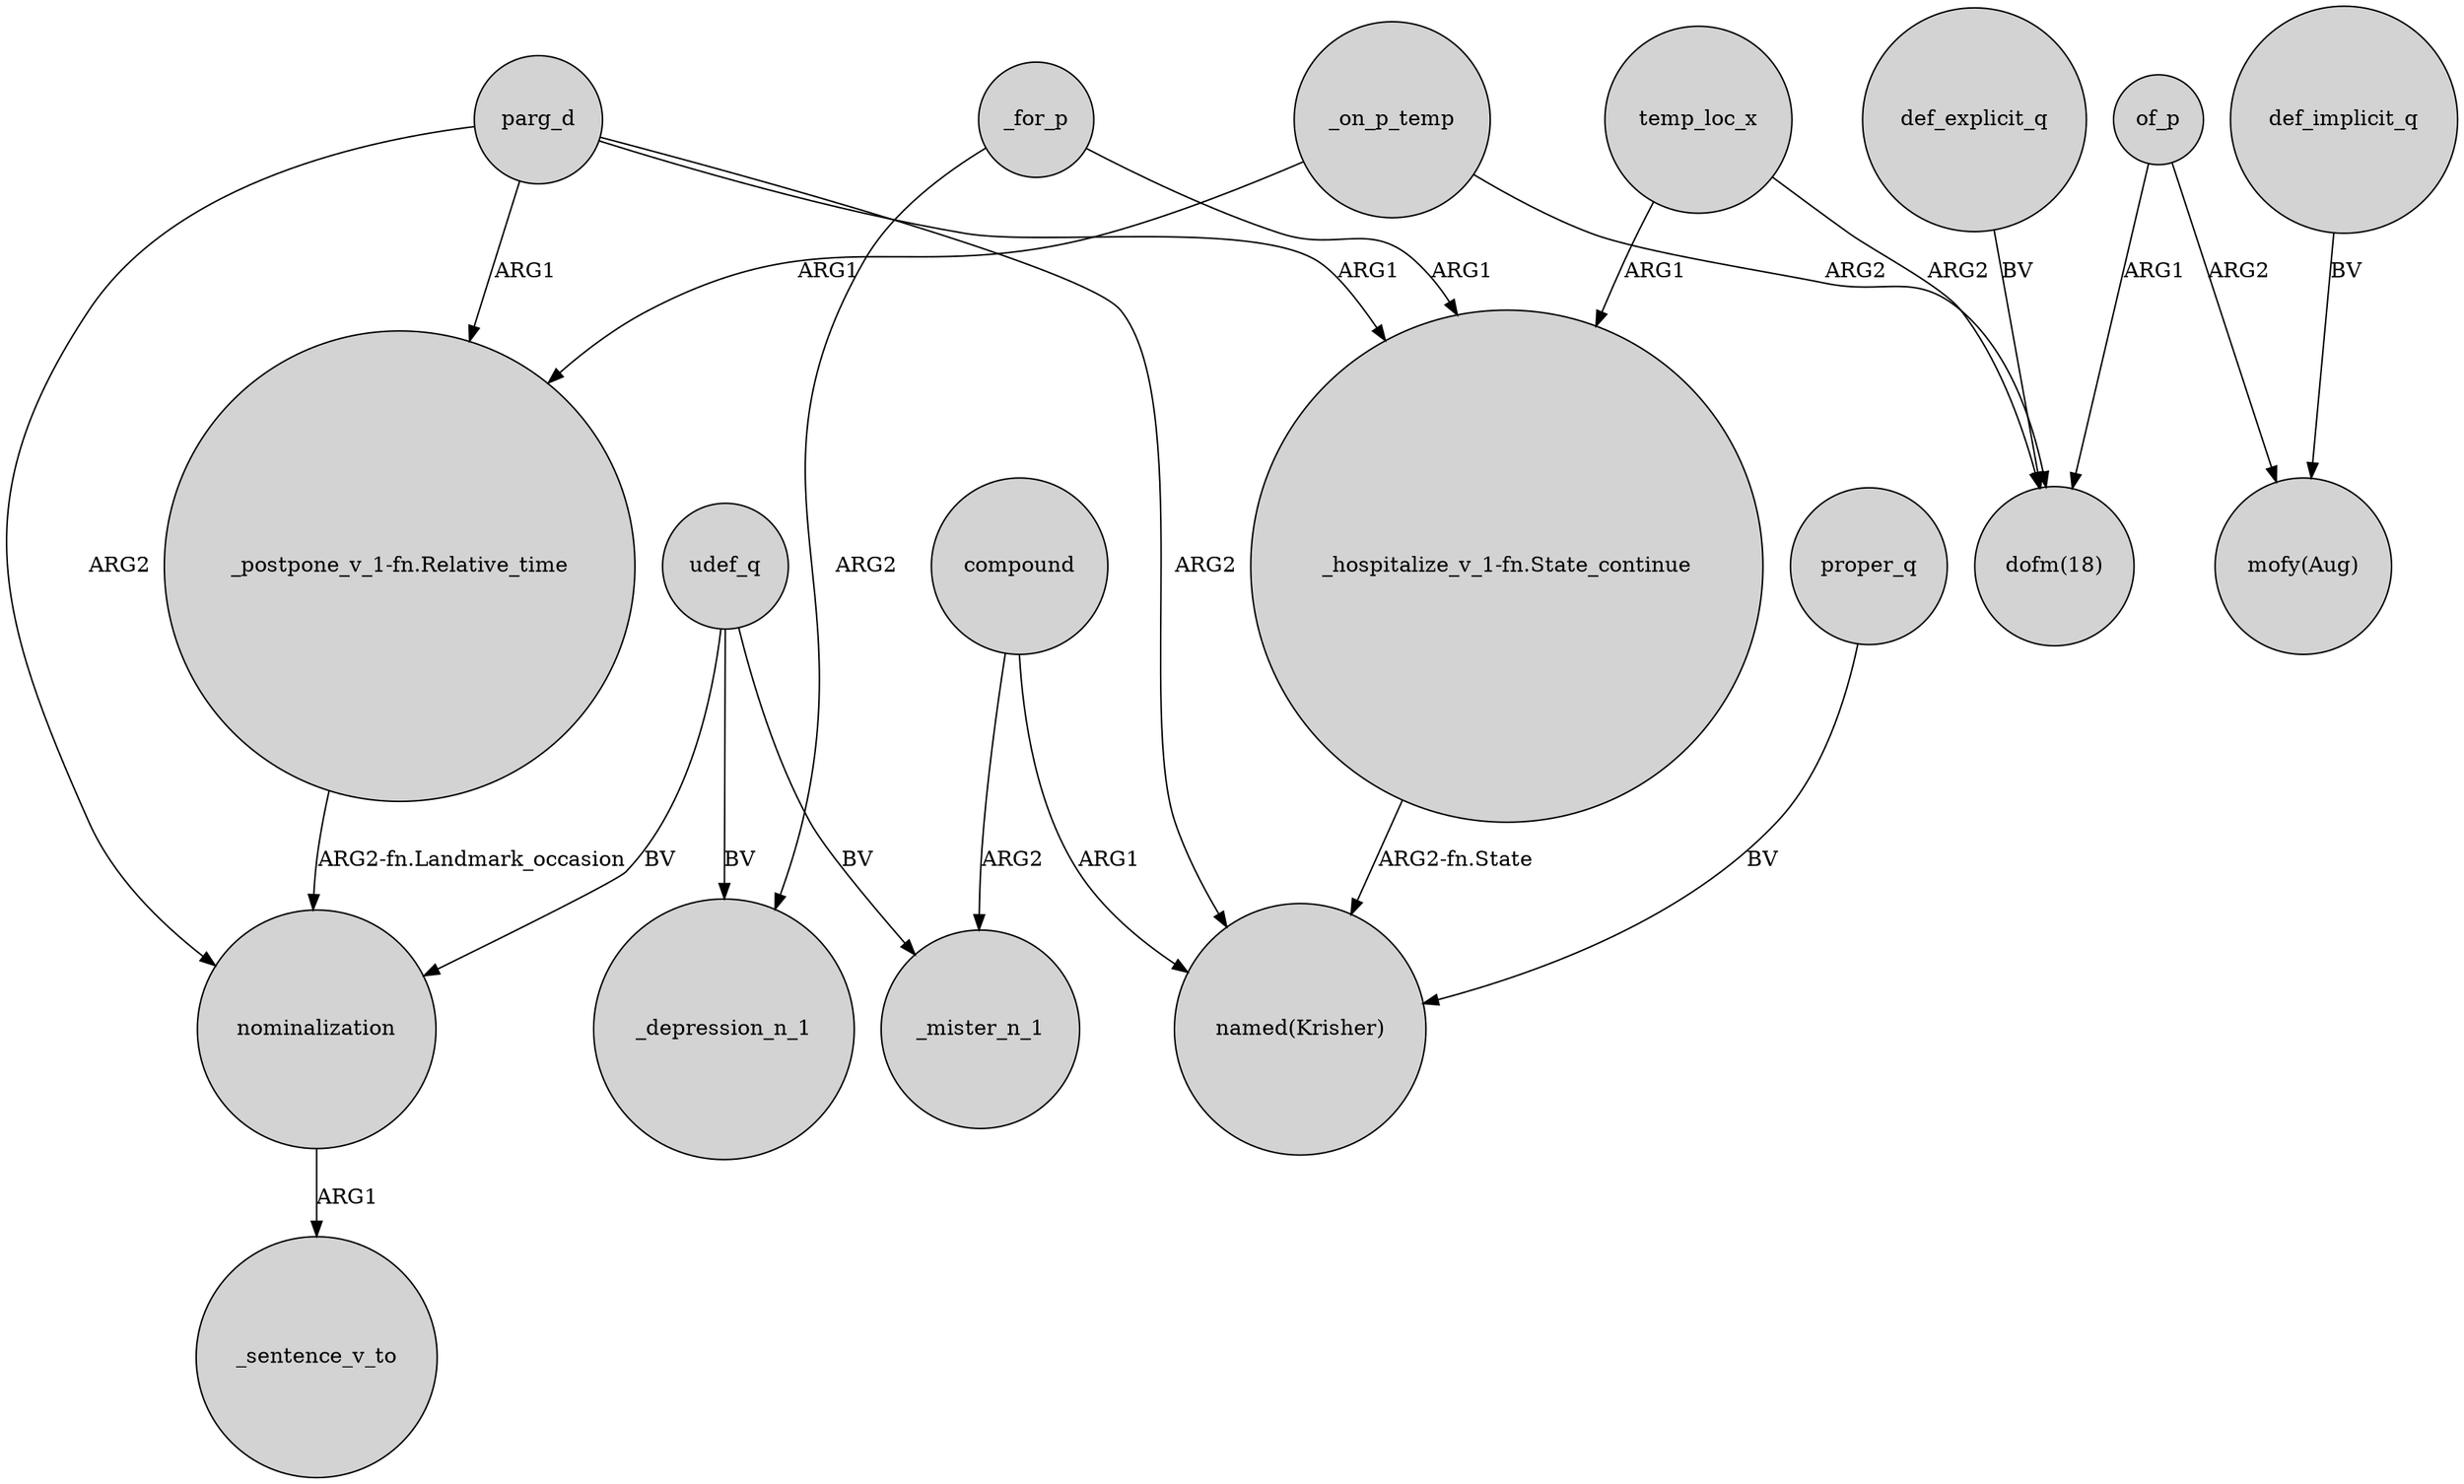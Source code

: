 digraph {
	node [shape=circle style=filled]
	compound -> _mister_n_1 [label=ARG2]
	_on_p_temp -> "dofm(18)" [label=ARG2]
	temp_loc_x -> "_hospitalize_v_1-fn.State_continue" [label=ARG1]
	parg_d -> "_postpone_v_1-fn.Relative_time" [label=ARG1]
	udef_q -> nominalization [label=BV]
	"_hospitalize_v_1-fn.State_continue" -> "named(Krisher)" [label="ARG2-fn.State"]
	proper_q -> "named(Krisher)" [label=BV]
	udef_q -> _mister_n_1 [label=BV]
	of_p -> "mofy(Aug)" [label=ARG2]
	temp_loc_x -> "dofm(18)" [label=ARG2]
	_for_p -> "_hospitalize_v_1-fn.State_continue" [label=ARG1]
	def_implicit_q -> "mofy(Aug)" [label=BV]
	_on_p_temp -> "_postpone_v_1-fn.Relative_time" [label=ARG1]
	compound -> "named(Krisher)" [label=ARG1]
	udef_q -> _depression_n_1 [label=BV]
	_for_p -> _depression_n_1 [label=ARG2]
	nominalization -> _sentence_v_to [label=ARG1]
	def_explicit_q -> "dofm(18)" [label=BV]
	"_postpone_v_1-fn.Relative_time" -> nominalization [label="ARG2-fn.Landmark_occasion"]
	of_p -> "dofm(18)" [label=ARG1]
	parg_d -> "named(Krisher)" [label=ARG2]
	parg_d -> "_hospitalize_v_1-fn.State_continue" [label=ARG1]
	parg_d -> nominalization [label=ARG2]
}
